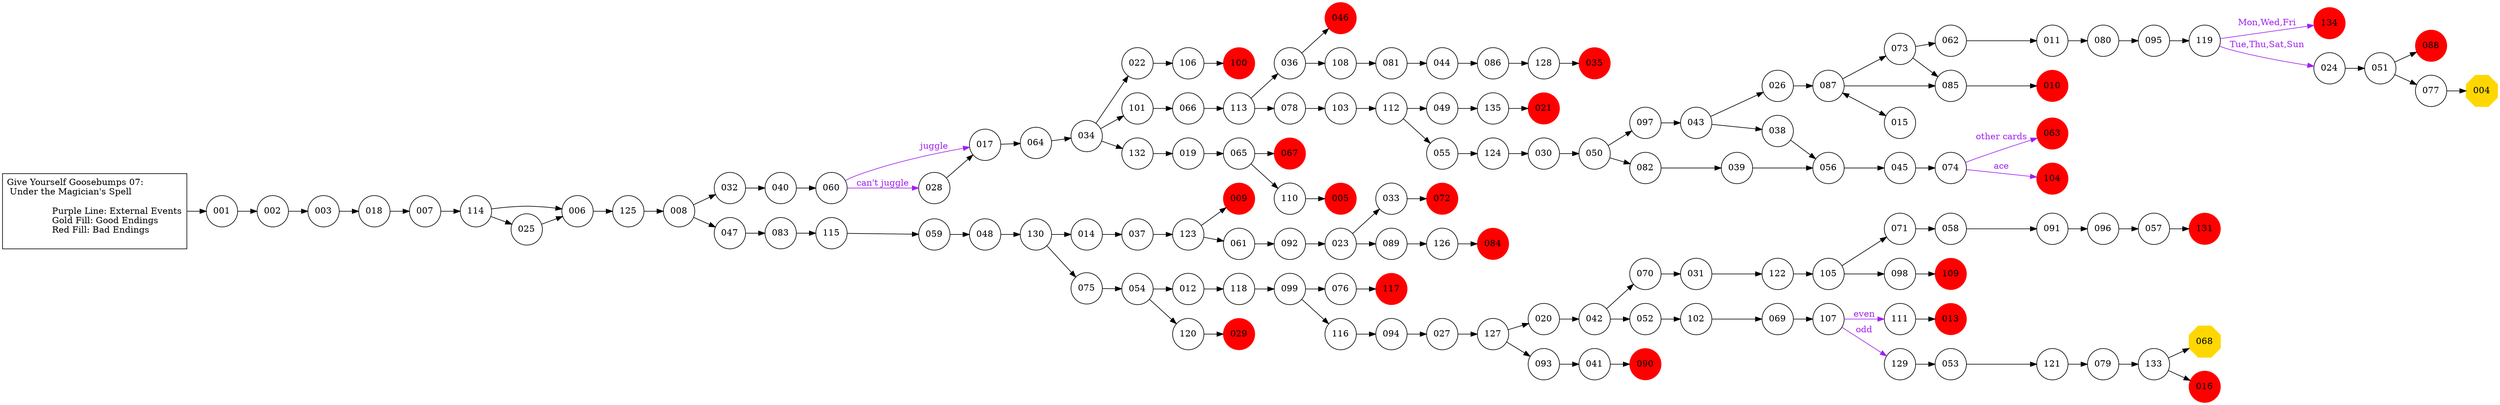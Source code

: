 digraph {
	// graph defaults
	rankdir=LR
	mclimit=50
	nodesep=.3 // changes horizontal separation of nodes
	ranksep=.4 // changes vertical separation of nodes
	node [height=.7
		width=.7
		shape=ellipse
		margin=0]
	edge[weight=5]

	// a box for a graph label
	// note that you can override the defaults set above
	title [label = "Give Yourself Goosebumps 07:\l Under the Magician's Spell\l\n \
		Purple Line: External Events\l \
		Gold Fill: Good Endings\l \
		Red Fill: Bad Endings\l \
		"
		shape = "box"
		margin = 0.1]

	subgraph Required {
		node [style = "filled" color = "gold" fillcolor = "gold" fontcolor = "blue" shape = "rect"]
		004 [fontcolor = "black" shape = "octagon"]
		068 [fontcolor = "black" shape = "octagon"]
	}

	subgraph Death {
		node [style = "filled" color = "red"]
		005
		009
		010
		013
		016
		021
		029
		035
		046
		063
		067
		072
		084
		088
		090
		100
		104
		109
		117
		131
		134
	}

	title -> 001
	001 -> 002
	002 -> 003
	003 -> 018
	006 -> 125
	007 -> 114
	008 -> 032
	008 -> 047
	011 -> 080
	012 -> 118
	014 -> 037
	017 -> 064
	018 -> 007
	019 -> 065
	020 -> 042
	022 -> 106
	023 -> 033
	023 -> 089
	024 -> 051
	025 -> 006
	026 -> 087
	027 -> 127
	028 -> 017
	030 -> 050
	031 -> 122
	032 -> 040
	033 -> 072
	034 -> 101
	034 -> 022
	034 -> 132
	036 -> 046
	036 -> 108
	037 -> 123
	038 -> 056
	039 -> 056
	040 -> 060
	041 -> 090
	042 -> 070
	042 -> 052
	043 -> 026
	043 -> 038
	044 -> 086
	045 -> 074
	047 -> 083
	048 -> 130
	049 -> 135
	050 -> 097
	050 -> 082
	051 -> 077
	051 -> 088
	052 -> 102
	053 -> 121
	054 -> 120
	054 -> 012
	055 -> 124
	056 -> 045
	057 -> 131
	058 -> 091
	059 -> 048
	060 -> 017 [color = "purple" fontcolor = "purple" label = "juggle"]
	060 -> 028 [color = "purple" fontcolor = "purple" label = "can't juggle"]
	061 -> 092
	062 -> 011
	064 -> 034
	065 -> 110
	065 -> 067
	066 -> 113
	069 -> 107
	070 -> 031
	071 -> 058
	073 -> 085
	073 -> 062
	074 -> 104 [color = "purple" fontcolor = "purple" label = "ace"]
	074 -> 063 [color = "purple" fontcolor = "purple" label = "other cards"]
	075 -> 054
	076 -> 117
	077 -> 004
	078 -> 103
	079 -> 133
	080 -> 095
	081 -> 044
	082 -> 039
	083 -> 115
	085 -> 010
	086 -> 128
	087 -> 085
	087 -> 015 [dir = both]
	087 -> 073
	089 -> 126
	091 -> 096
	092 -> 023
	093 -> 041
	094 -> 027
	095 -> 119
	096 -> 057
	097 -> 043
	098 -> 109
	099 -> 116
	099 -> 076
	101 -> 066
	102 -> 069
	103 -> 112
	105 -> 098
	105 -> 071
	106 -> 100
	107 -> 111 [color = "purple" fontcolor = "purple" label = "even"]
	107 -> 129 [color = "purple" fontcolor = "purple" label = "odd"]
	108 -> 081
	110 -> 005
	111 -> 013
	112 -> 049
	112 -> 055
	113 -> 078
	113 -> 036
	114 -> 025
	114 -> 006
	115 -> 059
	116 -> 094
	118 -> 099
	119 -> 134 [color = "purple" fontcolor = "purple" label = "Mon,Wed,Fri"]
	119 -> 024 [color = "purple" fontcolor = "purple" label = "Tue,Thu,Sat,Sun"]
	120 -> 029
	121 -> 079
	122 -> 105
	123 -> 061
	123 -> 009
	124 -> 030
	125 -> 008
	126 -> 084
	127 -> 093
	127 -> 020
	128 -> 035
	129 -> 053
	130 -> 075
	130 -> 014
	132 -> 019
	133 -> 016
	133 -> 068
	135 -> 021
}
